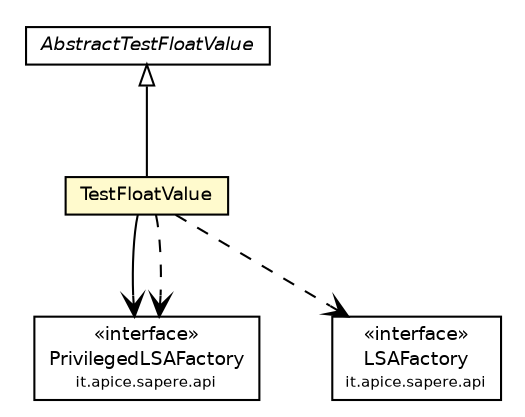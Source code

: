 #!/usr/local/bin/dot
#
# Class diagram 
# Generated by UmlGraph version 4.4 (http://www.spinellis.gr/sw/umlgraph)
#

digraph G {
	edge [fontname="Helvetica",fontsize=10,labelfontname="Helvetica",labelfontsize=10];
	node [fontname="Helvetica",fontsize=10,shape=plaintext];
	// it.apice.sapere.api.lsas.values.TestFloatValue
	c781 [label=<<table border="0" cellborder="1" cellspacing="0" cellpadding="2" port="p" bgcolor="lemonChiffon" href="./TestFloatValue.html">
		<tr><td><table border="0" cellspacing="0" cellpadding="1">
			<tr><td> TestFloatValue </td></tr>
		</table></td></tr>
		</table>>, fontname="Helvetica", fontcolor="black", fontsize=9.0];
	//it.apice.sapere.api.lsas.values.TestFloatValue extends it.apice.sapere.api.lsas.values.AbstractTestFloatValue
	c794:p -> c781:p [dir=back,arrowtail=empty];
	// it.apice.sapere.api.lsas.values.TestFloatValue NAVASSOC it.apice.sapere.api.PrivilegedLSAFactory
	c781:p -> c795:p [taillabel="", label="", headlabel="", fontname="Helvetica", fontcolor="black", fontsize=10.0, color="black", arrowhead=open];
	// it.apice.sapere.api.lsas.values.TestFloatValue DEPEND it.apice.sapere.api.PrivilegedLSAFactory
	c781:p -> c795:p [taillabel="", label="", headlabel="", fontname="Helvetica", fontcolor="black", fontsize=10.0, color="black", arrowhead=open, style=dashed];
	// it.apice.sapere.api.lsas.values.TestFloatValue DEPEND it.apice.sapere.api.LSAFactory
	c781:p -> c796:p [taillabel="", label="", headlabel="", fontname="Helvetica", fontcolor="black", fontsize=10.0, color="black", arrowhead=open, style=dashed];
	// it.apice.sapere.api.PrivilegedLSAFactory
	c795 [label=<<table border="0" cellborder="1" cellspacing="0" cellpadding="2" port="p" href="http://java.sun.com/j2se/1.4.2/docs/api/it/apice/sapere/api/PrivilegedLSAFactory.html">
		<tr><td><table border="0" cellspacing="0" cellpadding="1">
			<tr><td> &laquo;interface&raquo; </td></tr>
			<tr><td> PrivilegedLSAFactory </td></tr>
			<tr><td><font point-size="7.0"> it.apice.sapere.api </font></td></tr>
		</table></td></tr>
		</table>>, fontname="Helvetica", fontcolor="black", fontsize=9.0];
	// it.apice.sapere.api.lsas.values.AbstractTestFloatValue
	c794 [label=<<table border="0" cellborder="1" cellspacing="0" cellpadding="2" port="p" href="http://java.sun.com/j2se/1.4.2/docs/api/it/apice/sapere/api/lsas/values/AbstractTestFloatValue.html">
		<tr><td><table border="0" cellspacing="0" cellpadding="1">
			<tr><td><font face="Helvetica-Oblique"> AbstractTestFloatValue </font></td></tr>
		</table></td></tr>
		</table>>, fontname="Helvetica", fontcolor="black", fontsize=9.0];
	// it.apice.sapere.api.LSAFactory
	c796 [label=<<table border="0" cellborder="1" cellspacing="0" cellpadding="2" port="p" href="http://java.sun.com/j2se/1.4.2/docs/api/it/apice/sapere/api/LSAFactory.html">
		<tr><td><table border="0" cellspacing="0" cellpadding="1">
			<tr><td> &laquo;interface&raquo; </td></tr>
			<tr><td> LSAFactory </td></tr>
			<tr><td><font point-size="7.0"> it.apice.sapere.api </font></td></tr>
		</table></td></tr>
		</table>>, fontname="Helvetica", fontcolor="black", fontsize=9.0];
}

